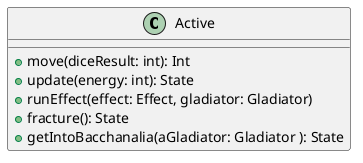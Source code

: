 @startuml

class Active{
    +move(diceResult: int): Int
    +update(energy: int): State
    +runEffect(effect: Effect, gladiator: Gladiator)
    +fracture(): State
    +getIntoBacchanalia(aGladiator: Gladiator ): State
}

@enduml